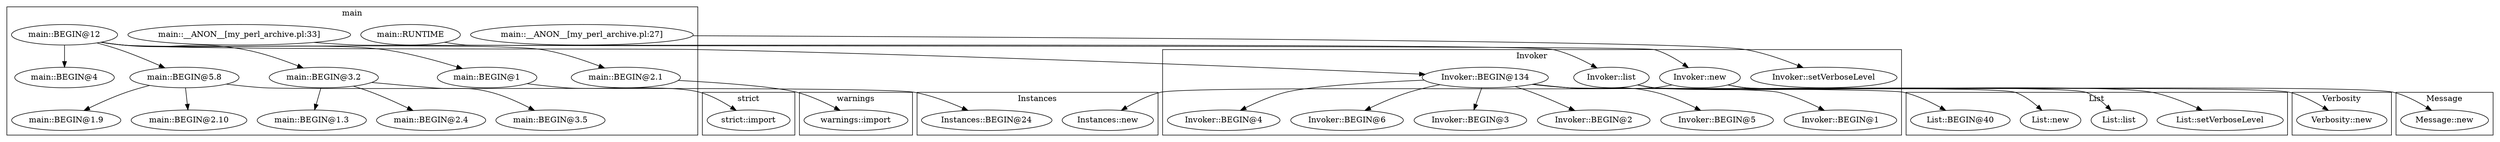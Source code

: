 digraph {
graph [overlap=false]
subgraph cluster_Instances {
	label="Instances";
	"Instances::new";
	"Instances::BEGIN@24";
}
subgraph cluster_Invoker {
	label="Invoker";
	"Invoker::setVerboseLevel";
	"Invoker::list";
	"Invoker::BEGIN@2";
	"Invoker::BEGIN@134";
	"Invoker::BEGIN@5";
	"Invoker::BEGIN@1";
	"Invoker::BEGIN@4";
	"Invoker::BEGIN@6";
	"Invoker::BEGIN@3";
	"Invoker::new";
}
subgraph cluster_warnings {
	label="warnings";
	"warnings::import";
}
subgraph cluster_main {
	label="main";
	"main::BEGIN@1.3";
	"main::BEGIN@2.4";
	"main::BEGIN@1";
	"main::__ANON__[my_perl_archive.pl:33]";
	"main::BEGIN@5.8";
	"main::BEGIN@2.1";
	"main::BEGIN@3.5";
	"main::BEGIN@3.2";
	"main::__ANON__[my_perl_archive.pl:27]";
	"main::BEGIN@1.9";
	"main::BEGIN@12";
	"main::BEGIN@2.10";
	"main::BEGIN@4";
	"main::RUNTIME";
}
subgraph cluster_strict {
	label="strict";
	"strict::import";
}
subgraph cluster_Verbosity {
	label="Verbosity";
	"Verbosity::new";
}
subgraph cluster_List {
	label="List";
	"List::setVerboseLevel";
	"List::BEGIN@40";
	"List::list";
	"List::new";
}
subgraph cluster_Message {
	label="Message";
	"Message::new";
}
"main::BEGIN@3.2" -> "main::BEGIN@2.4";
"main::BEGIN@12" -> "main::BEGIN@3.2";
"Invoker::BEGIN@134" -> "Invoker::BEGIN@5";
"Invoker::BEGIN@134" -> "Invoker::BEGIN@3";
"main::BEGIN@12" -> "main::BEGIN@2.1";
"main::BEGIN@5.8" -> "main::BEGIN@1.9";
"Invoker::BEGIN@134" -> "Invoker::BEGIN@2";
"Invoker::new" -> "Instances::new";
"Invoker::BEGIN@134" -> "Invoker::BEGIN@1";
"main::RUNTIME" -> "Invoker::new";
"main::BEGIN@5.8" -> "Instances::BEGIN@24";
"main::__ANON__[my_perl_archive.pl:27]" -> "Invoker::setVerboseLevel";
"main::BEGIN@2.1" -> "warnings::import";
"Invoker::BEGIN@134" -> "List::BEGIN@40";
"Invoker::BEGIN@134" -> "Invoker::BEGIN@4";
"Invoker::new" -> "Verbosity::new";
"Invoker::BEGIN@134" -> "Invoker::BEGIN@6";
"Invoker::list" -> "List::list";
"Invoker::list" -> "List::new";
"main::BEGIN@12" -> "main::BEGIN@5.8";
"main::BEGIN@3.2" -> "main::BEGIN@3.5";
"main::BEGIN@5.8" -> "main::BEGIN@2.10";
"Invoker::new" -> "Message::new";
"main::BEGIN@3.2" -> "main::BEGIN@1.3";
"main::__ANON__[my_perl_archive.pl:33]" -> "Invoker::list";
"main::BEGIN@12" -> "Invoker::BEGIN@134";
"Invoker::list" -> "List::setVerboseLevel";
"main::BEGIN@12" -> "main::BEGIN@1";
"main::BEGIN@1" -> "strict::import";
"main::BEGIN@12" -> "main::BEGIN@4";
}
